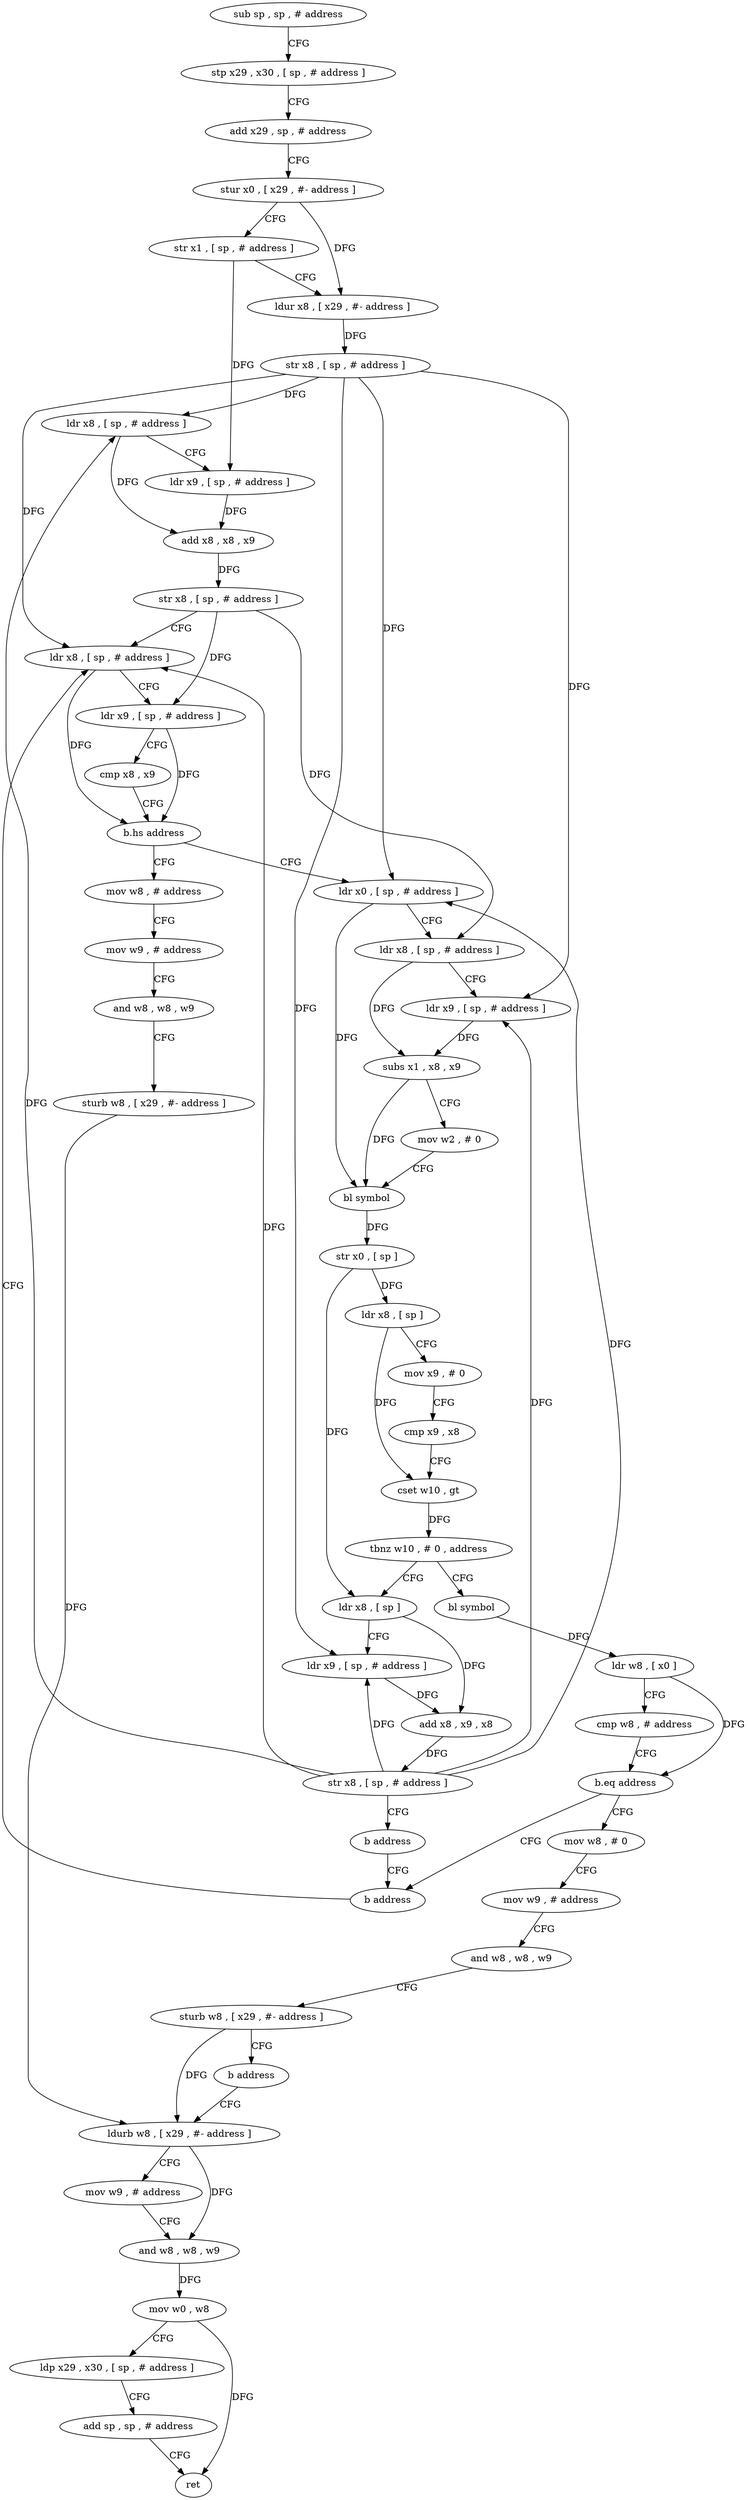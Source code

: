 digraph "func" {
"4237060" [label = "sub sp , sp , # address" ]
"4237064" [label = "stp x29 , x30 , [ sp , # address ]" ]
"4237068" [label = "add x29 , sp , # address" ]
"4237072" [label = "stur x0 , [ x29 , #- address ]" ]
"4237076" [label = "str x1 , [ sp , # address ]" ]
"4237080" [label = "ldur x8 , [ x29 , #- address ]" ]
"4237084" [label = "str x8 , [ sp , # address ]" ]
"4237088" [label = "ldr x8 , [ sp , # address ]" ]
"4237092" [label = "ldr x9 , [ sp , # address ]" ]
"4237096" [label = "add x8 , x8 , x9" ]
"4237100" [label = "str x8 , [ sp , # address ]" ]
"4237104" [label = "ldr x8 , [ sp , # address ]" ]
"4237228" [label = "mov w8 , # address" ]
"4237232" [label = "mov w9 , # address" ]
"4237236" [label = "and w8 , w8 , w9" ]
"4237240" [label = "sturb w8 , [ x29 , #- address ]" ]
"4237244" [label = "ldurb w8 , [ x29 , #- address ]" ]
"4237120" [label = "ldr x0 , [ sp , # address ]" ]
"4237124" [label = "ldr x8 , [ sp , # address ]" ]
"4237128" [label = "ldr x9 , [ sp , # address ]" ]
"4237132" [label = "subs x1 , x8 , x9" ]
"4237136" [label = "mov w2 , # 0" ]
"4237140" [label = "bl symbol" ]
"4237144" [label = "str x0 , [ sp ]" ]
"4237148" [label = "ldr x8 , [ sp ]" ]
"4237152" [label = "mov x9 , # 0" ]
"4237156" [label = "cmp x9 , x8" ]
"4237160" [label = "cset w10 , gt" ]
"4237164" [label = "tbnz w10 , # 0 , address" ]
"4237188" [label = "bl symbol" ]
"4237168" [label = "ldr x8 , [ sp ]" ]
"4237192" [label = "ldr w8 , [ x0 ]" ]
"4237196" [label = "cmp w8 , # address" ]
"4237200" [label = "b.eq address" ]
"4237224" [label = "b address" ]
"4237204" [label = "mov w8 , # 0" ]
"4237172" [label = "ldr x9 , [ sp , # address ]" ]
"4237176" [label = "add x8 , x9 , x8" ]
"4237180" [label = "str x8 , [ sp , # address ]" ]
"4237184" [label = "b address" ]
"4237208" [label = "mov w9 , # address" ]
"4237212" [label = "and w8 , w8 , w9" ]
"4237216" [label = "sturb w8 , [ x29 , #- address ]" ]
"4237220" [label = "b address" ]
"4237108" [label = "ldr x9 , [ sp , # address ]" ]
"4237112" [label = "cmp x8 , x9" ]
"4237116" [label = "b.hs address" ]
"4237248" [label = "mov w9 , # address" ]
"4237252" [label = "and w8 , w8 , w9" ]
"4237256" [label = "mov w0 , w8" ]
"4237260" [label = "ldp x29 , x30 , [ sp , # address ]" ]
"4237264" [label = "add sp , sp , # address" ]
"4237268" [label = "ret" ]
"4237060" -> "4237064" [ label = "CFG" ]
"4237064" -> "4237068" [ label = "CFG" ]
"4237068" -> "4237072" [ label = "CFG" ]
"4237072" -> "4237076" [ label = "CFG" ]
"4237072" -> "4237080" [ label = "DFG" ]
"4237076" -> "4237080" [ label = "CFG" ]
"4237076" -> "4237092" [ label = "DFG" ]
"4237080" -> "4237084" [ label = "DFG" ]
"4237084" -> "4237088" [ label = "DFG" ]
"4237084" -> "4237104" [ label = "DFG" ]
"4237084" -> "4237120" [ label = "DFG" ]
"4237084" -> "4237128" [ label = "DFG" ]
"4237084" -> "4237172" [ label = "DFG" ]
"4237088" -> "4237092" [ label = "CFG" ]
"4237088" -> "4237096" [ label = "DFG" ]
"4237092" -> "4237096" [ label = "DFG" ]
"4237096" -> "4237100" [ label = "DFG" ]
"4237100" -> "4237104" [ label = "CFG" ]
"4237100" -> "4237108" [ label = "DFG" ]
"4237100" -> "4237124" [ label = "DFG" ]
"4237104" -> "4237108" [ label = "CFG" ]
"4237104" -> "4237116" [ label = "DFG" ]
"4237228" -> "4237232" [ label = "CFG" ]
"4237232" -> "4237236" [ label = "CFG" ]
"4237236" -> "4237240" [ label = "CFG" ]
"4237240" -> "4237244" [ label = "DFG" ]
"4237244" -> "4237248" [ label = "CFG" ]
"4237244" -> "4237252" [ label = "DFG" ]
"4237120" -> "4237124" [ label = "CFG" ]
"4237120" -> "4237140" [ label = "DFG" ]
"4237124" -> "4237128" [ label = "CFG" ]
"4237124" -> "4237132" [ label = "DFG" ]
"4237128" -> "4237132" [ label = "DFG" ]
"4237132" -> "4237136" [ label = "CFG" ]
"4237132" -> "4237140" [ label = "DFG" ]
"4237136" -> "4237140" [ label = "CFG" ]
"4237140" -> "4237144" [ label = "DFG" ]
"4237144" -> "4237148" [ label = "DFG" ]
"4237144" -> "4237168" [ label = "DFG" ]
"4237148" -> "4237152" [ label = "CFG" ]
"4237148" -> "4237160" [ label = "DFG" ]
"4237152" -> "4237156" [ label = "CFG" ]
"4237156" -> "4237160" [ label = "CFG" ]
"4237160" -> "4237164" [ label = "DFG" ]
"4237164" -> "4237188" [ label = "CFG" ]
"4237164" -> "4237168" [ label = "CFG" ]
"4237188" -> "4237192" [ label = "DFG" ]
"4237168" -> "4237172" [ label = "CFG" ]
"4237168" -> "4237176" [ label = "DFG" ]
"4237192" -> "4237196" [ label = "CFG" ]
"4237192" -> "4237200" [ label = "DFG" ]
"4237196" -> "4237200" [ label = "CFG" ]
"4237200" -> "4237224" [ label = "CFG" ]
"4237200" -> "4237204" [ label = "CFG" ]
"4237224" -> "4237104" [ label = "CFG" ]
"4237204" -> "4237208" [ label = "CFG" ]
"4237172" -> "4237176" [ label = "DFG" ]
"4237176" -> "4237180" [ label = "DFG" ]
"4237180" -> "4237184" [ label = "CFG" ]
"4237180" -> "4237088" [ label = "DFG" ]
"4237180" -> "4237104" [ label = "DFG" ]
"4237180" -> "4237120" [ label = "DFG" ]
"4237180" -> "4237128" [ label = "DFG" ]
"4237180" -> "4237172" [ label = "DFG" ]
"4237184" -> "4237224" [ label = "CFG" ]
"4237208" -> "4237212" [ label = "CFG" ]
"4237212" -> "4237216" [ label = "CFG" ]
"4237216" -> "4237220" [ label = "CFG" ]
"4237216" -> "4237244" [ label = "DFG" ]
"4237220" -> "4237244" [ label = "CFG" ]
"4237108" -> "4237112" [ label = "CFG" ]
"4237108" -> "4237116" [ label = "DFG" ]
"4237112" -> "4237116" [ label = "CFG" ]
"4237116" -> "4237228" [ label = "CFG" ]
"4237116" -> "4237120" [ label = "CFG" ]
"4237248" -> "4237252" [ label = "CFG" ]
"4237252" -> "4237256" [ label = "DFG" ]
"4237256" -> "4237260" [ label = "CFG" ]
"4237256" -> "4237268" [ label = "DFG" ]
"4237260" -> "4237264" [ label = "CFG" ]
"4237264" -> "4237268" [ label = "CFG" ]
}
